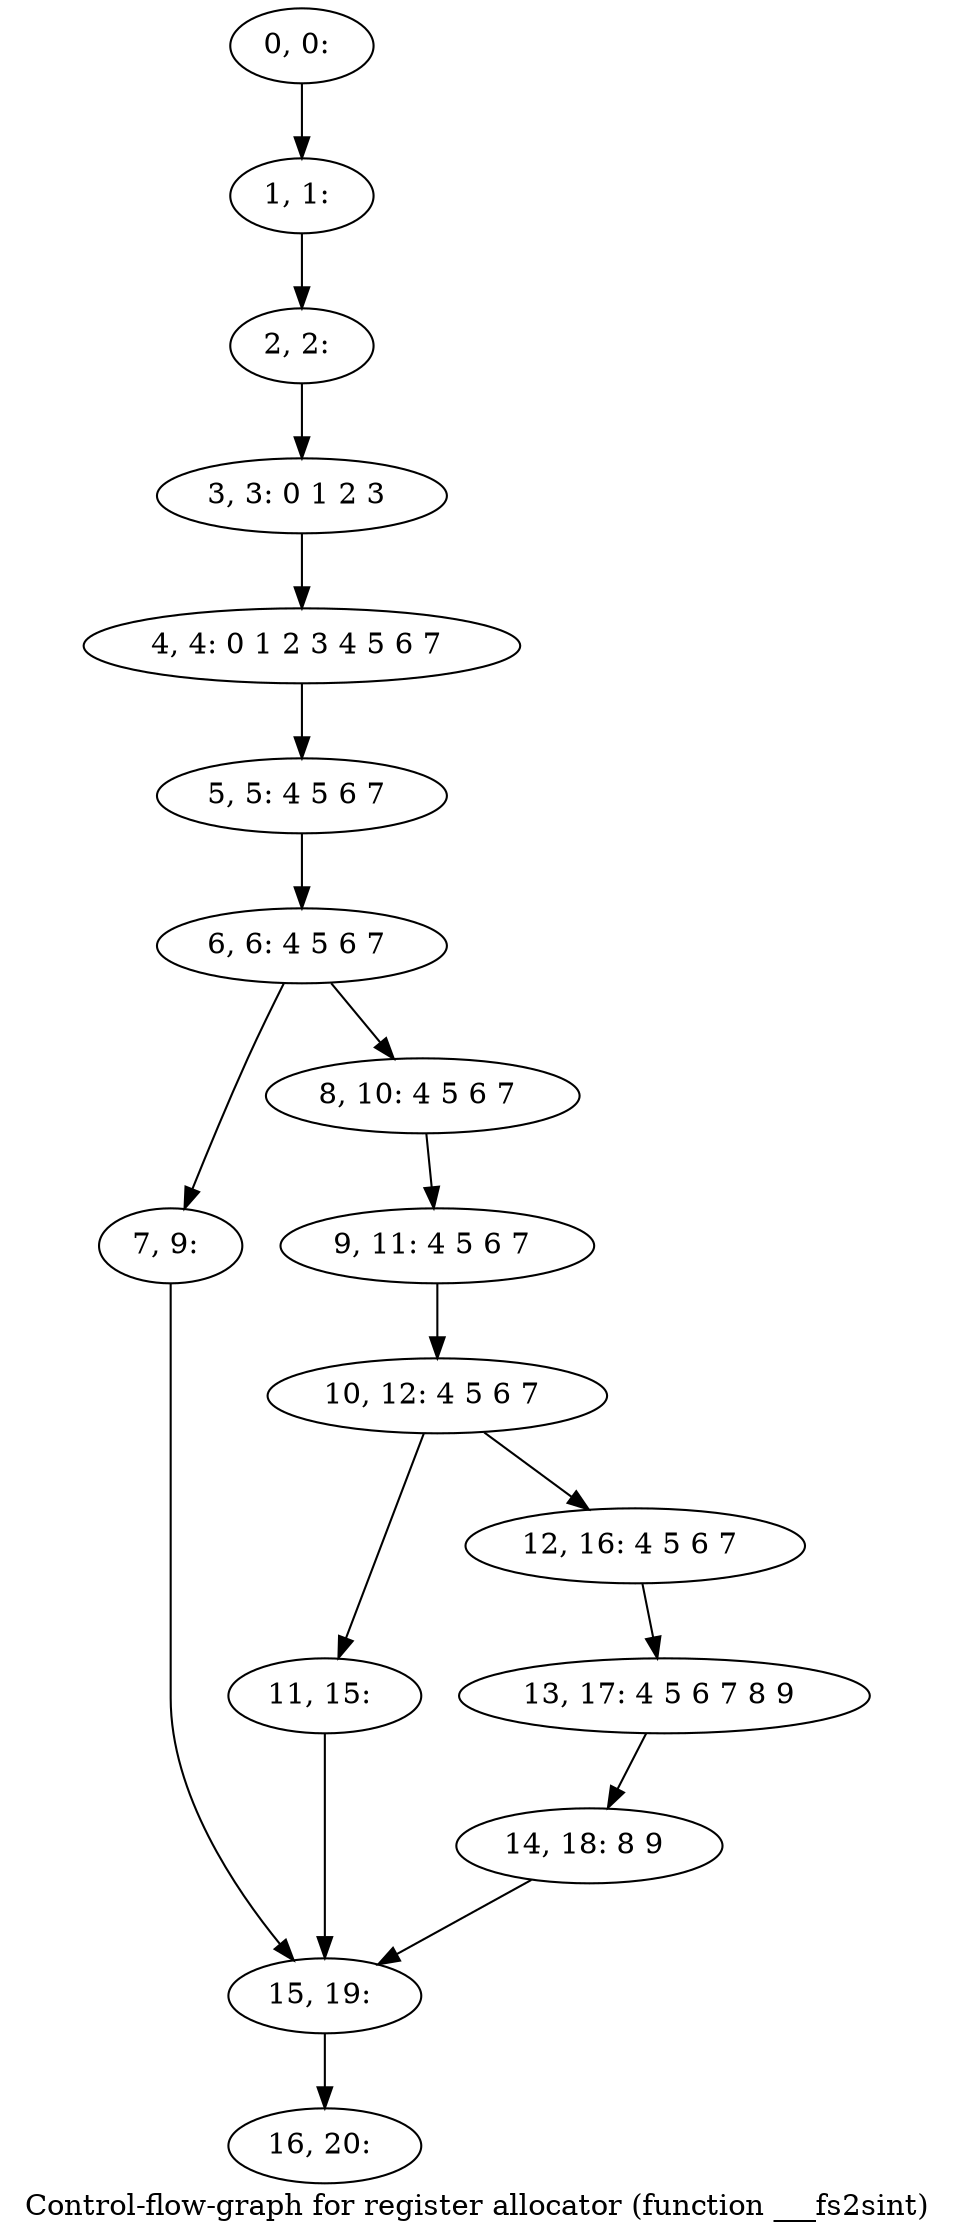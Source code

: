 digraph G {
graph [label="Control-flow-graph for register allocator (function ___fs2sint)"]
0[label="0, 0: "];
1[label="1, 1: "];
2[label="2, 2: "];
3[label="3, 3: 0 1 2 3 "];
4[label="4, 4: 0 1 2 3 4 5 6 7 "];
5[label="5, 5: 4 5 6 7 "];
6[label="6, 6: 4 5 6 7 "];
7[label="7, 9: "];
8[label="8, 10: 4 5 6 7 "];
9[label="9, 11: 4 5 6 7 "];
10[label="10, 12: 4 5 6 7 "];
11[label="11, 15: "];
12[label="12, 16: 4 5 6 7 "];
13[label="13, 17: 4 5 6 7 8 9 "];
14[label="14, 18: 8 9 "];
15[label="15, 19: "];
16[label="16, 20: "];
0->1 ;
1->2 ;
2->3 ;
3->4 ;
4->5 ;
5->6 ;
6->7 ;
6->8 ;
7->15 ;
8->9 ;
9->10 ;
10->11 ;
10->12 ;
11->15 ;
12->13 ;
13->14 ;
14->15 ;
15->16 ;
}
